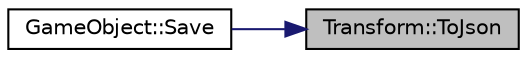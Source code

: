 digraph "Transform::ToJson"
{
 // LATEX_PDF_SIZE
  edge [fontname="Helvetica",fontsize="10",labelfontname="Helvetica",labelfontsize="10"];
  node [fontname="Helvetica",fontsize="10",shape=record];
  rankdir="RL";
  Node301 [label="Transform::ToJson",height=0.2,width=0.4,color="black", fillcolor="grey75", style="filled", fontcolor="black",tooltip="Saves the transform to JSON."];
  Node301 -> Node302 [dir="back",color="midnightblue",fontsize="10",style="solid",fontname="Helvetica"];
  Node302 [label="GameObject::Save",height=0.2,width=0.4,color="black", fillcolor="white", style="filled",URL="$class_game_object.html#aedc9f47690b6dab433843fccb736064f",tooltip="saves the object"];
}
